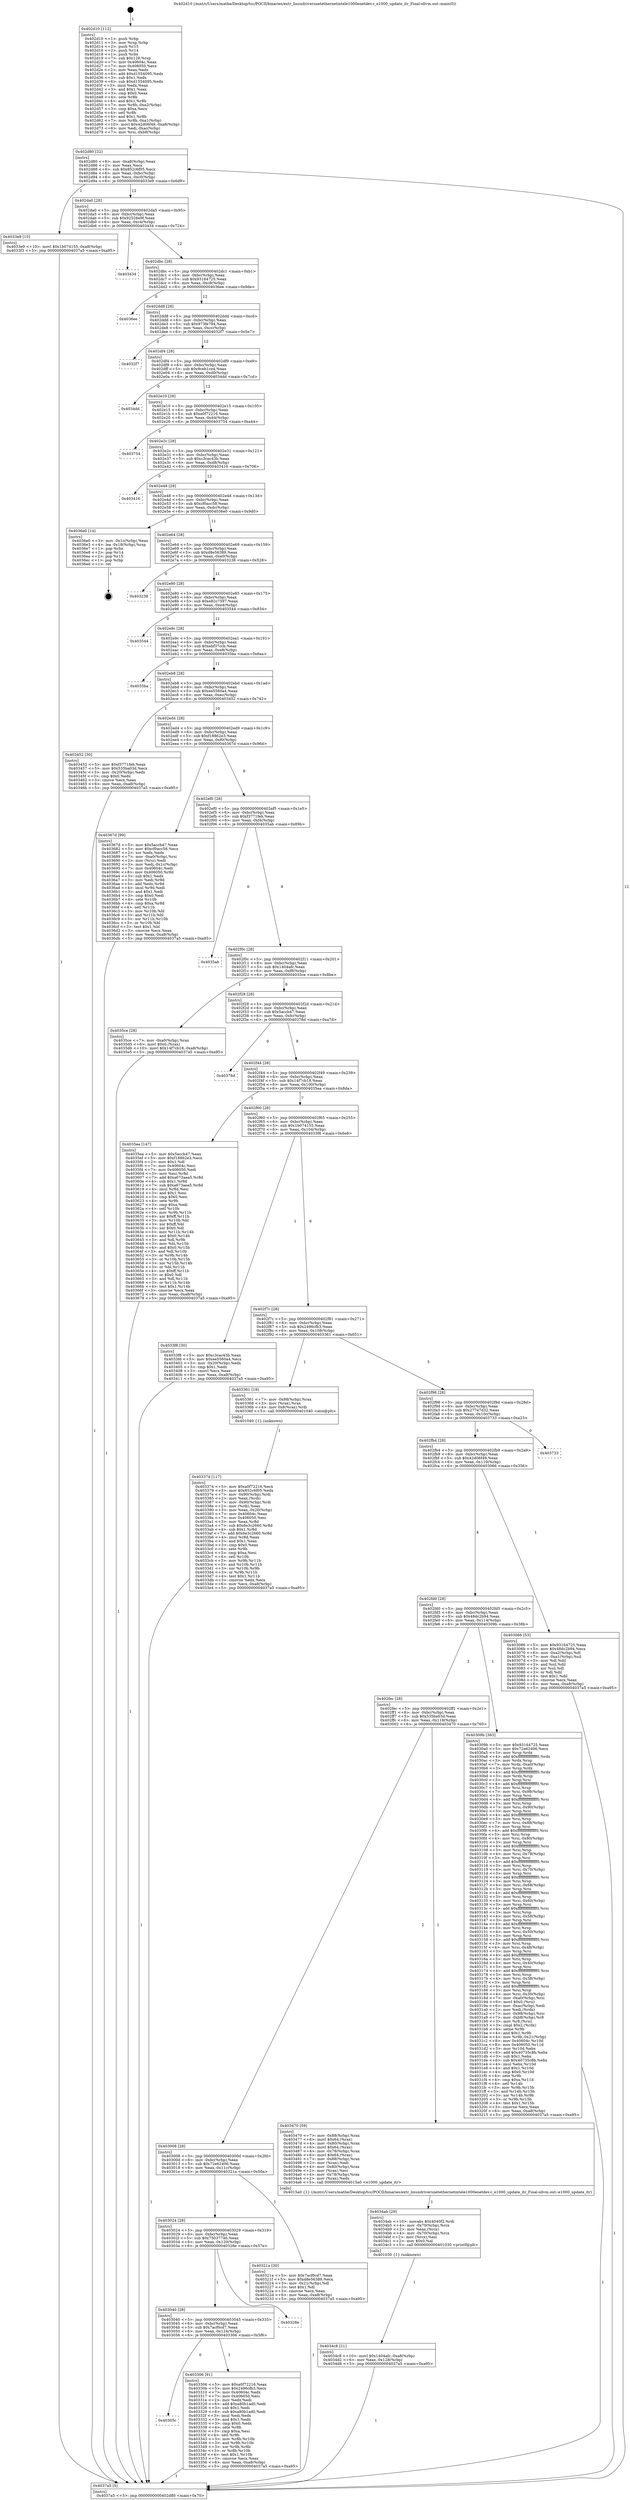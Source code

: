 digraph "0x402d10" {
  label = "0x402d10 (/mnt/c/Users/mathe/Desktop/tcc/POCII/binaries/extr_linuxdriversnetethernetintele1000enetdev.c_e1000_update_itr_Final-ollvm.out::main(0))"
  labelloc = "t"
  node[shape=record]

  Entry [label="",width=0.3,height=0.3,shape=circle,fillcolor=black,style=filled]
  "0x402d80" [label="{
     0x402d80 [32]\l
     | [instrs]\l
     &nbsp;&nbsp;0x402d80 \<+6\>: mov -0xa8(%rbp),%eax\l
     &nbsp;&nbsp;0x402d86 \<+2\>: mov %eax,%ecx\l
     &nbsp;&nbsp;0x402d88 \<+6\>: sub $0x852c6f05,%ecx\l
     &nbsp;&nbsp;0x402d8e \<+6\>: mov %eax,-0xbc(%rbp)\l
     &nbsp;&nbsp;0x402d94 \<+6\>: mov %ecx,-0xc0(%rbp)\l
     &nbsp;&nbsp;0x402d9a \<+6\>: je 00000000004033e9 \<main+0x6d9\>\l
  }"]
  "0x4033e9" [label="{
     0x4033e9 [15]\l
     | [instrs]\l
     &nbsp;&nbsp;0x4033e9 \<+10\>: movl $0x1b074155,-0xa8(%rbp)\l
     &nbsp;&nbsp;0x4033f3 \<+5\>: jmp 00000000004037a5 \<main+0xa95\>\l
  }"]
  "0x402da0" [label="{
     0x402da0 [28]\l
     | [instrs]\l
     &nbsp;&nbsp;0x402da0 \<+5\>: jmp 0000000000402da5 \<main+0x95\>\l
     &nbsp;&nbsp;0x402da5 \<+6\>: mov -0xbc(%rbp),%eax\l
     &nbsp;&nbsp;0x402dab \<+5\>: sub $0x92526e9f,%eax\l
     &nbsp;&nbsp;0x402db0 \<+6\>: mov %eax,-0xc4(%rbp)\l
     &nbsp;&nbsp;0x402db6 \<+6\>: je 0000000000403434 \<main+0x724\>\l
  }"]
  Exit [label="",width=0.3,height=0.3,shape=circle,fillcolor=black,style=filled,peripheries=2]
  "0x403434" [label="{
     0x403434\l
  }", style=dashed]
  "0x402dbc" [label="{
     0x402dbc [28]\l
     | [instrs]\l
     &nbsp;&nbsp;0x402dbc \<+5\>: jmp 0000000000402dc1 \<main+0xb1\>\l
     &nbsp;&nbsp;0x402dc1 \<+6\>: mov -0xbc(%rbp),%eax\l
     &nbsp;&nbsp;0x402dc7 \<+5\>: sub $0x93164725,%eax\l
     &nbsp;&nbsp;0x402dcc \<+6\>: mov %eax,-0xc8(%rbp)\l
     &nbsp;&nbsp;0x402dd2 \<+6\>: je 00000000004036ee \<main+0x9de\>\l
  }"]
  "0x4034c8" [label="{
     0x4034c8 [21]\l
     | [instrs]\l
     &nbsp;&nbsp;0x4034c8 \<+10\>: movl $0x1404afc,-0xa8(%rbp)\l
     &nbsp;&nbsp;0x4034d2 \<+6\>: mov %eax,-0x128(%rbp)\l
     &nbsp;&nbsp;0x4034d8 \<+5\>: jmp 00000000004037a5 \<main+0xa95\>\l
  }"]
  "0x4036ee" [label="{
     0x4036ee\l
  }", style=dashed]
  "0x402dd8" [label="{
     0x402dd8 [28]\l
     | [instrs]\l
     &nbsp;&nbsp;0x402dd8 \<+5\>: jmp 0000000000402ddd \<main+0xcd\>\l
     &nbsp;&nbsp;0x402ddd \<+6\>: mov -0xbc(%rbp),%eax\l
     &nbsp;&nbsp;0x402de3 \<+5\>: sub $0x973fe794,%eax\l
     &nbsp;&nbsp;0x402de8 \<+6\>: mov %eax,-0xcc(%rbp)\l
     &nbsp;&nbsp;0x402dee \<+6\>: je 00000000004032f7 \<main+0x5e7\>\l
  }"]
  "0x4034ab" [label="{
     0x4034ab [29]\l
     | [instrs]\l
     &nbsp;&nbsp;0x4034ab \<+10\>: movabs $0x4040f2,%rdi\l
     &nbsp;&nbsp;0x4034b5 \<+4\>: mov -0x70(%rbp),%rcx\l
     &nbsp;&nbsp;0x4034b9 \<+2\>: mov %eax,(%rcx)\l
     &nbsp;&nbsp;0x4034bb \<+4\>: mov -0x70(%rbp),%rcx\l
     &nbsp;&nbsp;0x4034bf \<+2\>: mov (%rcx),%esi\l
     &nbsp;&nbsp;0x4034c1 \<+2\>: mov $0x0,%al\l
     &nbsp;&nbsp;0x4034c3 \<+5\>: call 0000000000401030 \<printf@plt\>\l
     | [calls]\l
     &nbsp;&nbsp;0x401030 \{1\} (unknown)\l
  }"]
  "0x4032f7" [label="{
     0x4032f7\l
  }", style=dashed]
  "0x402df4" [label="{
     0x402df4 [28]\l
     | [instrs]\l
     &nbsp;&nbsp;0x402df4 \<+5\>: jmp 0000000000402df9 \<main+0xe9\>\l
     &nbsp;&nbsp;0x402df9 \<+6\>: mov -0xbc(%rbp),%eax\l
     &nbsp;&nbsp;0x402dff \<+5\>: sub $0x9ceb1ce4,%eax\l
     &nbsp;&nbsp;0x402e04 \<+6\>: mov %eax,-0xd0(%rbp)\l
     &nbsp;&nbsp;0x402e0a \<+6\>: je 00000000004034dd \<main+0x7cd\>\l
  }"]
  "0x403374" [label="{
     0x403374 [117]\l
     | [instrs]\l
     &nbsp;&nbsp;0x403374 \<+5\>: mov $0xa0f72216,%ecx\l
     &nbsp;&nbsp;0x403379 \<+5\>: mov $0x852c6f05,%edx\l
     &nbsp;&nbsp;0x40337e \<+7\>: mov -0x90(%rbp),%rdi\l
     &nbsp;&nbsp;0x403385 \<+2\>: mov %eax,(%rdi)\l
     &nbsp;&nbsp;0x403387 \<+7\>: mov -0x90(%rbp),%rdi\l
     &nbsp;&nbsp;0x40338e \<+2\>: mov (%rdi),%eax\l
     &nbsp;&nbsp;0x403390 \<+3\>: mov %eax,-0x20(%rbp)\l
     &nbsp;&nbsp;0x403393 \<+7\>: mov 0x40604c,%eax\l
     &nbsp;&nbsp;0x40339a \<+7\>: mov 0x406050,%esi\l
     &nbsp;&nbsp;0x4033a1 \<+3\>: mov %eax,%r8d\l
     &nbsp;&nbsp;0x4033a4 \<+7\>: sub $0x6e3c2660,%r8d\l
     &nbsp;&nbsp;0x4033ab \<+4\>: sub $0x1,%r8d\l
     &nbsp;&nbsp;0x4033af \<+7\>: add $0x6e3c2660,%r8d\l
     &nbsp;&nbsp;0x4033b6 \<+4\>: imul %r8d,%eax\l
     &nbsp;&nbsp;0x4033ba \<+3\>: and $0x1,%eax\l
     &nbsp;&nbsp;0x4033bd \<+3\>: cmp $0x0,%eax\l
     &nbsp;&nbsp;0x4033c0 \<+4\>: sete %r9b\l
     &nbsp;&nbsp;0x4033c4 \<+3\>: cmp $0xa,%esi\l
     &nbsp;&nbsp;0x4033c7 \<+4\>: setl %r10b\l
     &nbsp;&nbsp;0x4033cb \<+3\>: mov %r9b,%r11b\l
     &nbsp;&nbsp;0x4033ce \<+3\>: and %r10b,%r11b\l
     &nbsp;&nbsp;0x4033d1 \<+3\>: xor %r10b,%r9b\l
     &nbsp;&nbsp;0x4033d4 \<+3\>: or %r9b,%r11b\l
     &nbsp;&nbsp;0x4033d7 \<+4\>: test $0x1,%r11b\l
     &nbsp;&nbsp;0x4033db \<+3\>: cmovne %edx,%ecx\l
     &nbsp;&nbsp;0x4033de \<+6\>: mov %ecx,-0xa8(%rbp)\l
     &nbsp;&nbsp;0x4033e4 \<+5\>: jmp 00000000004037a5 \<main+0xa95\>\l
  }"]
  "0x4034dd" [label="{
     0x4034dd\l
  }", style=dashed]
  "0x402e10" [label="{
     0x402e10 [28]\l
     | [instrs]\l
     &nbsp;&nbsp;0x402e10 \<+5\>: jmp 0000000000402e15 \<main+0x105\>\l
     &nbsp;&nbsp;0x402e15 \<+6\>: mov -0xbc(%rbp),%eax\l
     &nbsp;&nbsp;0x402e1b \<+5\>: sub $0xa0f72216,%eax\l
     &nbsp;&nbsp;0x402e20 \<+6\>: mov %eax,-0xd4(%rbp)\l
     &nbsp;&nbsp;0x402e26 \<+6\>: je 0000000000403754 \<main+0xa44\>\l
  }"]
  "0x40305c" [label="{
     0x40305c\l
  }", style=dashed]
  "0x403754" [label="{
     0x403754\l
  }", style=dashed]
  "0x402e2c" [label="{
     0x402e2c [28]\l
     | [instrs]\l
     &nbsp;&nbsp;0x402e2c \<+5\>: jmp 0000000000402e31 \<main+0x121\>\l
     &nbsp;&nbsp;0x402e31 \<+6\>: mov -0xbc(%rbp),%eax\l
     &nbsp;&nbsp;0x402e37 \<+5\>: sub $0xc3cac43b,%eax\l
     &nbsp;&nbsp;0x402e3c \<+6\>: mov %eax,-0xd8(%rbp)\l
     &nbsp;&nbsp;0x402e42 \<+6\>: je 0000000000403416 \<main+0x706\>\l
  }"]
  "0x403306" [label="{
     0x403306 [91]\l
     | [instrs]\l
     &nbsp;&nbsp;0x403306 \<+5\>: mov $0xa0f72216,%eax\l
     &nbsp;&nbsp;0x40330b \<+5\>: mov $0x2496cfb3,%ecx\l
     &nbsp;&nbsp;0x403310 \<+7\>: mov 0x40604c,%edx\l
     &nbsp;&nbsp;0x403317 \<+7\>: mov 0x406050,%esi\l
     &nbsp;&nbsp;0x40331e \<+2\>: mov %edx,%edi\l
     &nbsp;&nbsp;0x403320 \<+6\>: add $0xa80b1ad0,%edi\l
     &nbsp;&nbsp;0x403326 \<+3\>: sub $0x1,%edi\l
     &nbsp;&nbsp;0x403329 \<+6\>: sub $0xa80b1ad0,%edi\l
     &nbsp;&nbsp;0x40332f \<+3\>: imul %edi,%edx\l
     &nbsp;&nbsp;0x403332 \<+3\>: and $0x1,%edx\l
     &nbsp;&nbsp;0x403335 \<+3\>: cmp $0x0,%edx\l
     &nbsp;&nbsp;0x403338 \<+4\>: sete %r8b\l
     &nbsp;&nbsp;0x40333c \<+3\>: cmp $0xa,%esi\l
     &nbsp;&nbsp;0x40333f \<+4\>: setl %r9b\l
     &nbsp;&nbsp;0x403343 \<+3\>: mov %r8b,%r10b\l
     &nbsp;&nbsp;0x403346 \<+3\>: and %r9b,%r10b\l
     &nbsp;&nbsp;0x403349 \<+3\>: xor %r9b,%r8b\l
     &nbsp;&nbsp;0x40334c \<+3\>: or %r8b,%r10b\l
     &nbsp;&nbsp;0x40334f \<+4\>: test $0x1,%r10b\l
     &nbsp;&nbsp;0x403353 \<+3\>: cmovne %ecx,%eax\l
     &nbsp;&nbsp;0x403356 \<+6\>: mov %eax,-0xa8(%rbp)\l
     &nbsp;&nbsp;0x40335c \<+5\>: jmp 00000000004037a5 \<main+0xa95\>\l
  }"]
  "0x403416" [label="{
     0x403416\l
  }", style=dashed]
  "0x402e48" [label="{
     0x402e48 [28]\l
     | [instrs]\l
     &nbsp;&nbsp;0x402e48 \<+5\>: jmp 0000000000402e4d \<main+0x13d\>\l
     &nbsp;&nbsp;0x402e4d \<+6\>: mov -0xbc(%rbp),%eax\l
     &nbsp;&nbsp;0x402e53 \<+5\>: sub $0xcf0acc58,%eax\l
     &nbsp;&nbsp;0x402e58 \<+6\>: mov %eax,-0xdc(%rbp)\l
     &nbsp;&nbsp;0x402e5e \<+6\>: je 00000000004036e0 \<main+0x9d0\>\l
  }"]
  "0x403040" [label="{
     0x403040 [28]\l
     | [instrs]\l
     &nbsp;&nbsp;0x403040 \<+5\>: jmp 0000000000403045 \<main+0x335\>\l
     &nbsp;&nbsp;0x403045 \<+6\>: mov -0xbc(%rbp),%eax\l
     &nbsp;&nbsp;0x40304b \<+5\>: sub $0x7acf0cd7,%eax\l
     &nbsp;&nbsp;0x403050 \<+6\>: mov %eax,-0x124(%rbp)\l
     &nbsp;&nbsp;0x403056 \<+6\>: je 0000000000403306 \<main+0x5f6\>\l
  }"]
  "0x4036e0" [label="{
     0x4036e0 [14]\l
     | [instrs]\l
     &nbsp;&nbsp;0x4036e0 \<+3\>: mov -0x1c(%rbp),%eax\l
     &nbsp;&nbsp;0x4036e3 \<+4\>: lea -0x18(%rbp),%rsp\l
     &nbsp;&nbsp;0x4036e7 \<+1\>: pop %rbx\l
     &nbsp;&nbsp;0x4036e8 \<+2\>: pop %r14\l
     &nbsp;&nbsp;0x4036ea \<+2\>: pop %r15\l
     &nbsp;&nbsp;0x4036ec \<+1\>: pop %rbp\l
     &nbsp;&nbsp;0x4036ed \<+1\>: ret\l
  }"]
  "0x402e64" [label="{
     0x402e64 [28]\l
     | [instrs]\l
     &nbsp;&nbsp;0x402e64 \<+5\>: jmp 0000000000402e69 \<main+0x159\>\l
     &nbsp;&nbsp;0x402e69 \<+6\>: mov -0xbc(%rbp),%eax\l
     &nbsp;&nbsp;0x402e6f \<+5\>: sub $0xd8e56389,%eax\l
     &nbsp;&nbsp;0x402e74 \<+6\>: mov %eax,-0xe0(%rbp)\l
     &nbsp;&nbsp;0x402e7a \<+6\>: je 0000000000403238 \<main+0x528\>\l
  }"]
  "0x40328e" [label="{
     0x40328e\l
  }", style=dashed]
  "0x403238" [label="{
     0x403238\l
  }", style=dashed]
  "0x402e80" [label="{
     0x402e80 [28]\l
     | [instrs]\l
     &nbsp;&nbsp;0x402e80 \<+5\>: jmp 0000000000402e85 \<main+0x175\>\l
     &nbsp;&nbsp;0x402e85 \<+6\>: mov -0xbc(%rbp),%eax\l
     &nbsp;&nbsp;0x402e8b \<+5\>: sub $0xe82c7597,%eax\l
     &nbsp;&nbsp;0x402e90 \<+6\>: mov %eax,-0xe4(%rbp)\l
     &nbsp;&nbsp;0x402e96 \<+6\>: je 0000000000403544 \<main+0x834\>\l
  }"]
  "0x403024" [label="{
     0x403024 [28]\l
     | [instrs]\l
     &nbsp;&nbsp;0x403024 \<+5\>: jmp 0000000000403029 \<main+0x319\>\l
     &nbsp;&nbsp;0x403029 \<+6\>: mov -0xbc(%rbp),%eax\l
     &nbsp;&nbsp;0x40302f \<+5\>: sub $0x75037746,%eax\l
     &nbsp;&nbsp;0x403034 \<+6\>: mov %eax,-0x120(%rbp)\l
     &nbsp;&nbsp;0x40303a \<+6\>: je 000000000040328e \<main+0x57e\>\l
  }"]
  "0x403544" [label="{
     0x403544\l
  }", style=dashed]
  "0x402e9c" [label="{
     0x402e9c [28]\l
     | [instrs]\l
     &nbsp;&nbsp;0x402e9c \<+5\>: jmp 0000000000402ea1 \<main+0x191\>\l
     &nbsp;&nbsp;0x402ea1 \<+6\>: mov -0xbc(%rbp),%eax\l
     &nbsp;&nbsp;0x402ea7 \<+5\>: sub $0xebf37ccb,%eax\l
     &nbsp;&nbsp;0x402eac \<+6\>: mov %eax,-0xe8(%rbp)\l
     &nbsp;&nbsp;0x402eb2 \<+6\>: je 00000000004035ba \<main+0x8aa\>\l
  }"]
  "0x40321a" [label="{
     0x40321a [30]\l
     | [instrs]\l
     &nbsp;&nbsp;0x40321a \<+5\>: mov $0x7acf0cd7,%eax\l
     &nbsp;&nbsp;0x40321f \<+5\>: mov $0xd8e56389,%ecx\l
     &nbsp;&nbsp;0x403224 \<+3\>: mov -0x21(%rbp),%dl\l
     &nbsp;&nbsp;0x403227 \<+3\>: test $0x1,%dl\l
     &nbsp;&nbsp;0x40322a \<+3\>: cmovne %ecx,%eax\l
     &nbsp;&nbsp;0x40322d \<+6\>: mov %eax,-0xa8(%rbp)\l
     &nbsp;&nbsp;0x403233 \<+5\>: jmp 00000000004037a5 \<main+0xa95\>\l
  }"]
  "0x4035ba" [label="{
     0x4035ba\l
  }", style=dashed]
  "0x402eb8" [label="{
     0x402eb8 [28]\l
     | [instrs]\l
     &nbsp;&nbsp;0x402eb8 \<+5\>: jmp 0000000000402ebd \<main+0x1ad\>\l
     &nbsp;&nbsp;0x402ebd \<+6\>: mov -0xbc(%rbp),%eax\l
     &nbsp;&nbsp;0x402ec3 \<+5\>: sub $0xee5560a4,%eax\l
     &nbsp;&nbsp;0x402ec8 \<+6\>: mov %eax,-0xec(%rbp)\l
     &nbsp;&nbsp;0x402ece \<+6\>: je 0000000000403452 \<main+0x742\>\l
  }"]
  "0x403008" [label="{
     0x403008 [28]\l
     | [instrs]\l
     &nbsp;&nbsp;0x403008 \<+5\>: jmp 000000000040300d \<main+0x2fd\>\l
     &nbsp;&nbsp;0x40300d \<+6\>: mov -0xbc(%rbp),%eax\l
     &nbsp;&nbsp;0x403013 \<+5\>: sub $0x72e62406,%eax\l
     &nbsp;&nbsp;0x403018 \<+6\>: mov %eax,-0x11c(%rbp)\l
     &nbsp;&nbsp;0x40301e \<+6\>: je 000000000040321a \<main+0x50a\>\l
  }"]
  "0x403452" [label="{
     0x403452 [30]\l
     | [instrs]\l
     &nbsp;&nbsp;0x403452 \<+5\>: mov $0xf3771feb,%eax\l
     &nbsp;&nbsp;0x403457 \<+5\>: mov $0x535ba03d,%ecx\l
     &nbsp;&nbsp;0x40345c \<+3\>: mov -0x20(%rbp),%edx\l
     &nbsp;&nbsp;0x40345f \<+3\>: cmp $0x0,%edx\l
     &nbsp;&nbsp;0x403462 \<+3\>: cmove %ecx,%eax\l
     &nbsp;&nbsp;0x403465 \<+6\>: mov %eax,-0xa8(%rbp)\l
     &nbsp;&nbsp;0x40346b \<+5\>: jmp 00000000004037a5 \<main+0xa95\>\l
  }"]
  "0x402ed4" [label="{
     0x402ed4 [28]\l
     | [instrs]\l
     &nbsp;&nbsp;0x402ed4 \<+5\>: jmp 0000000000402ed9 \<main+0x1c9\>\l
     &nbsp;&nbsp;0x402ed9 \<+6\>: mov -0xbc(%rbp),%eax\l
     &nbsp;&nbsp;0x402edf \<+5\>: sub $0xf18862e3,%eax\l
     &nbsp;&nbsp;0x402ee4 \<+6\>: mov %eax,-0xf0(%rbp)\l
     &nbsp;&nbsp;0x402eea \<+6\>: je 000000000040367d \<main+0x96d\>\l
  }"]
  "0x403470" [label="{
     0x403470 [59]\l
     | [instrs]\l
     &nbsp;&nbsp;0x403470 \<+7\>: mov -0x88(%rbp),%rax\l
     &nbsp;&nbsp;0x403477 \<+6\>: movl $0x64,(%rax)\l
     &nbsp;&nbsp;0x40347d \<+4\>: mov -0x80(%rbp),%rax\l
     &nbsp;&nbsp;0x403481 \<+6\>: movl $0x64,(%rax)\l
     &nbsp;&nbsp;0x403487 \<+4\>: mov -0x78(%rbp),%rax\l
     &nbsp;&nbsp;0x40348b \<+6\>: movl $0x64,(%rax)\l
     &nbsp;&nbsp;0x403491 \<+7\>: mov -0x88(%rbp),%rax\l
     &nbsp;&nbsp;0x403498 \<+2\>: mov (%rax),%edi\l
     &nbsp;&nbsp;0x40349a \<+4\>: mov -0x80(%rbp),%rax\l
     &nbsp;&nbsp;0x40349e \<+2\>: mov (%rax),%esi\l
     &nbsp;&nbsp;0x4034a0 \<+4\>: mov -0x78(%rbp),%rax\l
     &nbsp;&nbsp;0x4034a4 \<+2\>: mov (%rax),%edx\l
     &nbsp;&nbsp;0x4034a6 \<+5\>: call 00000000004015a0 \<e1000_update_itr\>\l
     | [calls]\l
     &nbsp;&nbsp;0x4015a0 \{1\} (/mnt/c/Users/mathe/Desktop/tcc/POCII/binaries/extr_linuxdriversnetethernetintele1000enetdev.c_e1000_update_itr_Final-ollvm.out::e1000_update_itr)\l
  }"]
  "0x40367d" [label="{
     0x40367d [99]\l
     | [instrs]\l
     &nbsp;&nbsp;0x40367d \<+5\>: mov $0x5accb47,%eax\l
     &nbsp;&nbsp;0x403682 \<+5\>: mov $0xcf0acc58,%ecx\l
     &nbsp;&nbsp;0x403687 \<+2\>: xor %edx,%edx\l
     &nbsp;&nbsp;0x403689 \<+7\>: mov -0xa0(%rbp),%rsi\l
     &nbsp;&nbsp;0x403690 \<+2\>: mov (%rsi),%edi\l
     &nbsp;&nbsp;0x403692 \<+3\>: mov %edi,-0x1c(%rbp)\l
     &nbsp;&nbsp;0x403695 \<+7\>: mov 0x40604c,%edi\l
     &nbsp;&nbsp;0x40369c \<+8\>: mov 0x406050,%r8d\l
     &nbsp;&nbsp;0x4036a4 \<+3\>: sub $0x1,%edx\l
     &nbsp;&nbsp;0x4036a7 \<+3\>: mov %edi,%r9d\l
     &nbsp;&nbsp;0x4036aa \<+3\>: add %edx,%r9d\l
     &nbsp;&nbsp;0x4036ad \<+4\>: imul %r9d,%edi\l
     &nbsp;&nbsp;0x4036b1 \<+3\>: and $0x1,%edi\l
     &nbsp;&nbsp;0x4036b4 \<+3\>: cmp $0x0,%edi\l
     &nbsp;&nbsp;0x4036b7 \<+4\>: sete %r10b\l
     &nbsp;&nbsp;0x4036bb \<+4\>: cmp $0xa,%r8d\l
     &nbsp;&nbsp;0x4036bf \<+4\>: setl %r11b\l
     &nbsp;&nbsp;0x4036c3 \<+3\>: mov %r10b,%bl\l
     &nbsp;&nbsp;0x4036c6 \<+3\>: and %r11b,%bl\l
     &nbsp;&nbsp;0x4036c9 \<+3\>: xor %r11b,%r10b\l
     &nbsp;&nbsp;0x4036cc \<+3\>: or %r10b,%bl\l
     &nbsp;&nbsp;0x4036cf \<+3\>: test $0x1,%bl\l
     &nbsp;&nbsp;0x4036d2 \<+3\>: cmovne %ecx,%eax\l
     &nbsp;&nbsp;0x4036d5 \<+6\>: mov %eax,-0xa8(%rbp)\l
     &nbsp;&nbsp;0x4036db \<+5\>: jmp 00000000004037a5 \<main+0xa95\>\l
  }"]
  "0x402ef0" [label="{
     0x402ef0 [28]\l
     | [instrs]\l
     &nbsp;&nbsp;0x402ef0 \<+5\>: jmp 0000000000402ef5 \<main+0x1e5\>\l
     &nbsp;&nbsp;0x402ef5 \<+6\>: mov -0xbc(%rbp),%eax\l
     &nbsp;&nbsp;0x402efb \<+5\>: sub $0xf3771feb,%eax\l
     &nbsp;&nbsp;0x402f00 \<+6\>: mov %eax,-0xf4(%rbp)\l
     &nbsp;&nbsp;0x402f06 \<+6\>: je 00000000004035ab \<main+0x89b\>\l
  }"]
  "0x402fec" [label="{
     0x402fec [28]\l
     | [instrs]\l
     &nbsp;&nbsp;0x402fec \<+5\>: jmp 0000000000402ff1 \<main+0x2e1\>\l
     &nbsp;&nbsp;0x402ff1 \<+6\>: mov -0xbc(%rbp),%eax\l
     &nbsp;&nbsp;0x402ff7 \<+5\>: sub $0x535ba03d,%eax\l
     &nbsp;&nbsp;0x402ffc \<+6\>: mov %eax,-0x118(%rbp)\l
     &nbsp;&nbsp;0x403002 \<+6\>: je 0000000000403470 \<main+0x760\>\l
  }"]
  "0x4035ab" [label="{
     0x4035ab\l
  }", style=dashed]
  "0x402f0c" [label="{
     0x402f0c [28]\l
     | [instrs]\l
     &nbsp;&nbsp;0x402f0c \<+5\>: jmp 0000000000402f11 \<main+0x201\>\l
     &nbsp;&nbsp;0x402f11 \<+6\>: mov -0xbc(%rbp),%eax\l
     &nbsp;&nbsp;0x402f17 \<+5\>: sub $0x1404afc,%eax\l
     &nbsp;&nbsp;0x402f1c \<+6\>: mov %eax,-0xf8(%rbp)\l
     &nbsp;&nbsp;0x402f22 \<+6\>: je 00000000004035ce \<main+0x8be\>\l
  }"]
  "0x40309b" [label="{
     0x40309b [383]\l
     | [instrs]\l
     &nbsp;&nbsp;0x40309b \<+5\>: mov $0x93164725,%eax\l
     &nbsp;&nbsp;0x4030a0 \<+5\>: mov $0x72e62406,%ecx\l
     &nbsp;&nbsp;0x4030a5 \<+3\>: mov %rsp,%rdx\l
     &nbsp;&nbsp;0x4030a8 \<+4\>: add $0xfffffffffffffff0,%rdx\l
     &nbsp;&nbsp;0x4030ac \<+3\>: mov %rdx,%rsp\l
     &nbsp;&nbsp;0x4030af \<+7\>: mov %rdx,-0xa0(%rbp)\l
     &nbsp;&nbsp;0x4030b6 \<+3\>: mov %rsp,%rdx\l
     &nbsp;&nbsp;0x4030b9 \<+4\>: add $0xfffffffffffffff0,%rdx\l
     &nbsp;&nbsp;0x4030bd \<+3\>: mov %rdx,%rsp\l
     &nbsp;&nbsp;0x4030c0 \<+3\>: mov %rsp,%rsi\l
     &nbsp;&nbsp;0x4030c3 \<+4\>: add $0xfffffffffffffff0,%rsi\l
     &nbsp;&nbsp;0x4030c7 \<+3\>: mov %rsi,%rsp\l
     &nbsp;&nbsp;0x4030ca \<+7\>: mov %rsi,-0x98(%rbp)\l
     &nbsp;&nbsp;0x4030d1 \<+3\>: mov %rsp,%rsi\l
     &nbsp;&nbsp;0x4030d4 \<+4\>: add $0xfffffffffffffff0,%rsi\l
     &nbsp;&nbsp;0x4030d8 \<+3\>: mov %rsi,%rsp\l
     &nbsp;&nbsp;0x4030db \<+7\>: mov %rsi,-0x90(%rbp)\l
     &nbsp;&nbsp;0x4030e2 \<+3\>: mov %rsp,%rsi\l
     &nbsp;&nbsp;0x4030e5 \<+4\>: add $0xfffffffffffffff0,%rsi\l
     &nbsp;&nbsp;0x4030e9 \<+3\>: mov %rsi,%rsp\l
     &nbsp;&nbsp;0x4030ec \<+7\>: mov %rsi,-0x88(%rbp)\l
     &nbsp;&nbsp;0x4030f3 \<+3\>: mov %rsp,%rsi\l
     &nbsp;&nbsp;0x4030f6 \<+4\>: add $0xfffffffffffffff0,%rsi\l
     &nbsp;&nbsp;0x4030fa \<+3\>: mov %rsi,%rsp\l
     &nbsp;&nbsp;0x4030fd \<+4\>: mov %rsi,-0x80(%rbp)\l
     &nbsp;&nbsp;0x403101 \<+3\>: mov %rsp,%rsi\l
     &nbsp;&nbsp;0x403104 \<+4\>: add $0xfffffffffffffff0,%rsi\l
     &nbsp;&nbsp;0x403108 \<+3\>: mov %rsi,%rsp\l
     &nbsp;&nbsp;0x40310b \<+4\>: mov %rsi,-0x78(%rbp)\l
     &nbsp;&nbsp;0x40310f \<+3\>: mov %rsp,%rsi\l
     &nbsp;&nbsp;0x403112 \<+4\>: add $0xfffffffffffffff0,%rsi\l
     &nbsp;&nbsp;0x403116 \<+3\>: mov %rsi,%rsp\l
     &nbsp;&nbsp;0x403119 \<+4\>: mov %rsi,-0x70(%rbp)\l
     &nbsp;&nbsp;0x40311d \<+3\>: mov %rsp,%rsi\l
     &nbsp;&nbsp;0x403120 \<+4\>: add $0xfffffffffffffff0,%rsi\l
     &nbsp;&nbsp;0x403124 \<+3\>: mov %rsi,%rsp\l
     &nbsp;&nbsp;0x403127 \<+4\>: mov %rsi,-0x68(%rbp)\l
     &nbsp;&nbsp;0x40312b \<+3\>: mov %rsp,%rsi\l
     &nbsp;&nbsp;0x40312e \<+4\>: add $0xfffffffffffffff0,%rsi\l
     &nbsp;&nbsp;0x403132 \<+3\>: mov %rsi,%rsp\l
     &nbsp;&nbsp;0x403135 \<+4\>: mov %rsi,-0x60(%rbp)\l
     &nbsp;&nbsp;0x403139 \<+3\>: mov %rsp,%rsi\l
     &nbsp;&nbsp;0x40313c \<+4\>: add $0xfffffffffffffff0,%rsi\l
     &nbsp;&nbsp;0x403140 \<+3\>: mov %rsi,%rsp\l
     &nbsp;&nbsp;0x403143 \<+4\>: mov %rsi,-0x58(%rbp)\l
     &nbsp;&nbsp;0x403147 \<+3\>: mov %rsp,%rsi\l
     &nbsp;&nbsp;0x40314a \<+4\>: add $0xfffffffffffffff0,%rsi\l
     &nbsp;&nbsp;0x40314e \<+3\>: mov %rsi,%rsp\l
     &nbsp;&nbsp;0x403151 \<+4\>: mov %rsi,-0x50(%rbp)\l
     &nbsp;&nbsp;0x403155 \<+3\>: mov %rsp,%rsi\l
     &nbsp;&nbsp;0x403158 \<+4\>: add $0xfffffffffffffff0,%rsi\l
     &nbsp;&nbsp;0x40315c \<+3\>: mov %rsi,%rsp\l
     &nbsp;&nbsp;0x40315f \<+4\>: mov %rsi,-0x48(%rbp)\l
     &nbsp;&nbsp;0x403163 \<+3\>: mov %rsp,%rsi\l
     &nbsp;&nbsp;0x403166 \<+4\>: add $0xfffffffffffffff0,%rsi\l
     &nbsp;&nbsp;0x40316a \<+3\>: mov %rsi,%rsp\l
     &nbsp;&nbsp;0x40316d \<+4\>: mov %rsi,-0x40(%rbp)\l
     &nbsp;&nbsp;0x403171 \<+3\>: mov %rsp,%rsi\l
     &nbsp;&nbsp;0x403174 \<+4\>: add $0xfffffffffffffff0,%rsi\l
     &nbsp;&nbsp;0x403178 \<+3\>: mov %rsi,%rsp\l
     &nbsp;&nbsp;0x40317b \<+4\>: mov %rsi,-0x38(%rbp)\l
     &nbsp;&nbsp;0x40317f \<+3\>: mov %rsp,%rsi\l
     &nbsp;&nbsp;0x403182 \<+4\>: add $0xfffffffffffffff0,%rsi\l
     &nbsp;&nbsp;0x403186 \<+3\>: mov %rsi,%rsp\l
     &nbsp;&nbsp;0x403189 \<+4\>: mov %rsi,-0x30(%rbp)\l
     &nbsp;&nbsp;0x40318d \<+7\>: mov -0xa0(%rbp),%rsi\l
     &nbsp;&nbsp;0x403194 \<+6\>: movl $0x0,(%rsi)\l
     &nbsp;&nbsp;0x40319a \<+6\>: mov -0xac(%rbp),%edi\l
     &nbsp;&nbsp;0x4031a0 \<+2\>: mov %edi,(%rdx)\l
     &nbsp;&nbsp;0x4031a2 \<+7\>: mov -0x98(%rbp),%rsi\l
     &nbsp;&nbsp;0x4031a9 \<+7\>: mov -0xb8(%rbp),%r8\l
     &nbsp;&nbsp;0x4031b0 \<+3\>: mov %r8,(%rsi)\l
     &nbsp;&nbsp;0x4031b3 \<+3\>: cmpl $0x2,(%rdx)\l
     &nbsp;&nbsp;0x4031b6 \<+4\>: setne %r9b\l
     &nbsp;&nbsp;0x4031ba \<+4\>: and $0x1,%r9b\l
     &nbsp;&nbsp;0x4031be \<+4\>: mov %r9b,-0x21(%rbp)\l
     &nbsp;&nbsp;0x4031c2 \<+8\>: mov 0x40604c,%r10d\l
     &nbsp;&nbsp;0x4031ca \<+8\>: mov 0x406050,%r11d\l
     &nbsp;&nbsp;0x4031d2 \<+3\>: mov %r10d,%ebx\l
     &nbsp;&nbsp;0x4031d5 \<+6\>: add $0x40735c8b,%ebx\l
     &nbsp;&nbsp;0x4031db \<+3\>: sub $0x1,%ebx\l
     &nbsp;&nbsp;0x4031de \<+6\>: sub $0x40735c8b,%ebx\l
     &nbsp;&nbsp;0x4031e4 \<+4\>: imul %ebx,%r10d\l
     &nbsp;&nbsp;0x4031e8 \<+4\>: and $0x1,%r10d\l
     &nbsp;&nbsp;0x4031ec \<+4\>: cmp $0x0,%r10d\l
     &nbsp;&nbsp;0x4031f0 \<+4\>: sete %r9b\l
     &nbsp;&nbsp;0x4031f4 \<+4\>: cmp $0xa,%r11d\l
     &nbsp;&nbsp;0x4031f8 \<+4\>: setl %r14b\l
     &nbsp;&nbsp;0x4031fc \<+3\>: mov %r9b,%r15b\l
     &nbsp;&nbsp;0x4031ff \<+3\>: and %r14b,%r15b\l
     &nbsp;&nbsp;0x403202 \<+3\>: xor %r14b,%r9b\l
     &nbsp;&nbsp;0x403205 \<+3\>: or %r9b,%r15b\l
     &nbsp;&nbsp;0x403208 \<+4\>: test $0x1,%r15b\l
     &nbsp;&nbsp;0x40320c \<+3\>: cmovne %ecx,%eax\l
     &nbsp;&nbsp;0x40320f \<+6\>: mov %eax,-0xa8(%rbp)\l
     &nbsp;&nbsp;0x403215 \<+5\>: jmp 00000000004037a5 \<main+0xa95\>\l
  }"]
  "0x4035ce" [label="{
     0x4035ce [28]\l
     | [instrs]\l
     &nbsp;&nbsp;0x4035ce \<+7\>: mov -0xa0(%rbp),%rax\l
     &nbsp;&nbsp;0x4035d5 \<+6\>: movl $0x0,(%rax)\l
     &nbsp;&nbsp;0x4035db \<+10\>: movl $0x14f7cb18,-0xa8(%rbp)\l
     &nbsp;&nbsp;0x4035e5 \<+5\>: jmp 00000000004037a5 \<main+0xa95\>\l
  }"]
  "0x402f28" [label="{
     0x402f28 [28]\l
     | [instrs]\l
     &nbsp;&nbsp;0x402f28 \<+5\>: jmp 0000000000402f2d \<main+0x21d\>\l
     &nbsp;&nbsp;0x402f2d \<+6\>: mov -0xbc(%rbp),%eax\l
     &nbsp;&nbsp;0x402f33 \<+5\>: sub $0x5accb47,%eax\l
     &nbsp;&nbsp;0x402f38 \<+6\>: mov %eax,-0xfc(%rbp)\l
     &nbsp;&nbsp;0x402f3e \<+6\>: je 000000000040378d \<main+0xa7d\>\l
  }"]
  "0x402d10" [label="{
     0x402d10 [112]\l
     | [instrs]\l
     &nbsp;&nbsp;0x402d10 \<+1\>: push %rbp\l
     &nbsp;&nbsp;0x402d11 \<+3\>: mov %rsp,%rbp\l
     &nbsp;&nbsp;0x402d14 \<+2\>: push %r15\l
     &nbsp;&nbsp;0x402d16 \<+2\>: push %r14\l
     &nbsp;&nbsp;0x402d18 \<+1\>: push %rbx\l
     &nbsp;&nbsp;0x402d19 \<+7\>: sub $0x128,%rsp\l
     &nbsp;&nbsp;0x402d20 \<+7\>: mov 0x40604c,%eax\l
     &nbsp;&nbsp;0x402d27 \<+7\>: mov 0x406050,%ecx\l
     &nbsp;&nbsp;0x402d2e \<+2\>: mov %eax,%edx\l
     &nbsp;&nbsp;0x402d30 \<+6\>: add $0xd1554095,%edx\l
     &nbsp;&nbsp;0x402d36 \<+3\>: sub $0x1,%edx\l
     &nbsp;&nbsp;0x402d39 \<+6\>: sub $0xd1554095,%edx\l
     &nbsp;&nbsp;0x402d3f \<+3\>: imul %edx,%eax\l
     &nbsp;&nbsp;0x402d42 \<+3\>: and $0x1,%eax\l
     &nbsp;&nbsp;0x402d45 \<+3\>: cmp $0x0,%eax\l
     &nbsp;&nbsp;0x402d48 \<+4\>: sete %r8b\l
     &nbsp;&nbsp;0x402d4c \<+4\>: and $0x1,%r8b\l
     &nbsp;&nbsp;0x402d50 \<+7\>: mov %r8b,-0xa2(%rbp)\l
     &nbsp;&nbsp;0x402d57 \<+3\>: cmp $0xa,%ecx\l
     &nbsp;&nbsp;0x402d5a \<+4\>: setl %r8b\l
     &nbsp;&nbsp;0x402d5e \<+4\>: and $0x1,%r8b\l
     &nbsp;&nbsp;0x402d62 \<+7\>: mov %r8b,-0xa1(%rbp)\l
     &nbsp;&nbsp;0x402d69 \<+10\>: movl $0x42d06f49,-0xa8(%rbp)\l
     &nbsp;&nbsp;0x402d73 \<+6\>: mov %edi,-0xac(%rbp)\l
     &nbsp;&nbsp;0x402d79 \<+7\>: mov %rsi,-0xb8(%rbp)\l
  }"]
  "0x40378d" [label="{
     0x40378d\l
  }", style=dashed]
  "0x402f44" [label="{
     0x402f44 [28]\l
     | [instrs]\l
     &nbsp;&nbsp;0x402f44 \<+5\>: jmp 0000000000402f49 \<main+0x239\>\l
     &nbsp;&nbsp;0x402f49 \<+6\>: mov -0xbc(%rbp),%eax\l
     &nbsp;&nbsp;0x402f4f \<+5\>: sub $0x14f7cb18,%eax\l
     &nbsp;&nbsp;0x402f54 \<+6\>: mov %eax,-0x100(%rbp)\l
     &nbsp;&nbsp;0x402f5a \<+6\>: je 00000000004035ea \<main+0x8da\>\l
  }"]
  "0x4037a5" [label="{
     0x4037a5 [5]\l
     | [instrs]\l
     &nbsp;&nbsp;0x4037a5 \<+5\>: jmp 0000000000402d80 \<main+0x70\>\l
  }"]
  "0x4035ea" [label="{
     0x4035ea [147]\l
     | [instrs]\l
     &nbsp;&nbsp;0x4035ea \<+5\>: mov $0x5accb47,%eax\l
     &nbsp;&nbsp;0x4035ef \<+5\>: mov $0xf18862e3,%ecx\l
     &nbsp;&nbsp;0x4035f4 \<+2\>: mov $0x1,%dl\l
     &nbsp;&nbsp;0x4035f6 \<+7\>: mov 0x40604c,%esi\l
     &nbsp;&nbsp;0x4035fd \<+7\>: mov 0x406050,%edi\l
     &nbsp;&nbsp;0x403604 \<+3\>: mov %esi,%r8d\l
     &nbsp;&nbsp;0x403607 \<+7\>: add $0xa673aea5,%r8d\l
     &nbsp;&nbsp;0x40360e \<+4\>: sub $0x1,%r8d\l
     &nbsp;&nbsp;0x403612 \<+7\>: sub $0xa673aea5,%r8d\l
     &nbsp;&nbsp;0x403619 \<+4\>: imul %r8d,%esi\l
     &nbsp;&nbsp;0x40361d \<+3\>: and $0x1,%esi\l
     &nbsp;&nbsp;0x403620 \<+3\>: cmp $0x0,%esi\l
     &nbsp;&nbsp;0x403623 \<+4\>: sete %r9b\l
     &nbsp;&nbsp;0x403627 \<+3\>: cmp $0xa,%edi\l
     &nbsp;&nbsp;0x40362a \<+4\>: setl %r10b\l
     &nbsp;&nbsp;0x40362e \<+3\>: mov %r9b,%r11b\l
     &nbsp;&nbsp;0x403631 \<+4\>: xor $0xff,%r11b\l
     &nbsp;&nbsp;0x403635 \<+3\>: mov %r10b,%bl\l
     &nbsp;&nbsp;0x403638 \<+3\>: xor $0xff,%bl\l
     &nbsp;&nbsp;0x40363b \<+3\>: xor $0x0,%dl\l
     &nbsp;&nbsp;0x40363e \<+3\>: mov %r11b,%r14b\l
     &nbsp;&nbsp;0x403641 \<+4\>: and $0x0,%r14b\l
     &nbsp;&nbsp;0x403645 \<+3\>: and %dl,%r9b\l
     &nbsp;&nbsp;0x403648 \<+3\>: mov %bl,%r15b\l
     &nbsp;&nbsp;0x40364b \<+4\>: and $0x0,%r15b\l
     &nbsp;&nbsp;0x40364f \<+3\>: and %dl,%r10b\l
     &nbsp;&nbsp;0x403652 \<+3\>: or %r9b,%r14b\l
     &nbsp;&nbsp;0x403655 \<+3\>: or %r10b,%r15b\l
     &nbsp;&nbsp;0x403658 \<+3\>: xor %r15b,%r14b\l
     &nbsp;&nbsp;0x40365b \<+3\>: or %bl,%r11b\l
     &nbsp;&nbsp;0x40365e \<+4\>: xor $0xff,%r11b\l
     &nbsp;&nbsp;0x403662 \<+3\>: or $0x0,%dl\l
     &nbsp;&nbsp;0x403665 \<+3\>: and %dl,%r11b\l
     &nbsp;&nbsp;0x403668 \<+3\>: or %r11b,%r14b\l
     &nbsp;&nbsp;0x40366b \<+4\>: test $0x1,%r14b\l
     &nbsp;&nbsp;0x40366f \<+3\>: cmovne %ecx,%eax\l
     &nbsp;&nbsp;0x403672 \<+6\>: mov %eax,-0xa8(%rbp)\l
     &nbsp;&nbsp;0x403678 \<+5\>: jmp 00000000004037a5 \<main+0xa95\>\l
  }"]
  "0x402f60" [label="{
     0x402f60 [28]\l
     | [instrs]\l
     &nbsp;&nbsp;0x402f60 \<+5\>: jmp 0000000000402f65 \<main+0x255\>\l
     &nbsp;&nbsp;0x402f65 \<+6\>: mov -0xbc(%rbp),%eax\l
     &nbsp;&nbsp;0x402f6b \<+5\>: sub $0x1b074155,%eax\l
     &nbsp;&nbsp;0x402f70 \<+6\>: mov %eax,-0x104(%rbp)\l
     &nbsp;&nbsp;0x402f76 \<+6\>: je 00000000004033f8 \<main+0x6e8\>\l
  }"]
  "0x402fd0" [label="{
     0x402fd0 [28]\l
     | [instrs]\l
     &nbsp;&nbsp;0x402fd0 \<+5\>: jmp 0000000000402fd5 \<main+0x2c5\>\l
     &nbsp;&nbsp;0x402fd5 \<+6\>: mov -0xbc(%rbp),%eax\l
     &nbsp;&nbsp;0x402fdb \<+5\>: sub $0x48dc2b94,%eax\l
     &nbsp;&nbsp;0x402fe0 \<+6\>: mov %eax,-0x114(%rbp)\l
     &nbsp;&nbsp;0x402fe6 \<+6\>: je 000000000040309b \<main+0x38b\>\l
  }"]
  "0x4033f8" [label="{
     0x4033f8 [30]\l
     | [instrs]\l
     &nbsp;&nbsp;0x4033f8 \<+5\>: mov $0xc3cac43b,%eax\l
     &nbsp;&nbsp;0x4033fd \<+5\>: mov $0xee5560a4,%ecx\l
     &nbsp;&nbsp;0x403402 \<+3\>: mov -0x20(%rbp),%edx\l
     &nbsp;&nbsp;0x403405 \<+3\>: cmp $0x1,%edx\l
     &nbsp;&nbsp;0x403408 \<+3\>: cmovl %ecx,%eax\l
     &nbsp;&nbsp;0x40340b \<+6\>: mov %eax,-0xa8(%rbp)\l
     &nbsp;&nbsp;0x403411 \<+5\>: jmp 00000000004037a5 \<main+0xa95\>\l
  }"]
  "0x402f7c" [label="{
     0x402f7c [28]\l
     | [instrs]\l
     &nbsp;&nbsp;0x402f7c \<+5\>: jmp 0000000000402f81 \<main+0x271\>\l
     &nbsp;&nbsp;0x402f81 \<+6\>: mov -0xbc(%rbp),%eax\l
     &nbsp;&nbsp;0x402f87 \<+5\>: sub $0x2496cfb3,%eax\l
     &nbsp;&nbsp;0x402f8c \<+6\>: mov %eax,-0x108(%rbp)\l
     &nbsp;&nbsp;0x402f92 \<+6\>: je 0000000000403361 \<main+0x651\>\l
  }"]
  "0x403066" [label="{
     0x403066 [53]\l
     | [instrs]\l
     &nbsp;&nbsp;0x403066 \<+5\>: mov $0x93164725,%eax\l
     &nbsp;&nbsp;0x40306b \<+5\>: mov $0x48dc2b94,%ecx\l
     &nbsp;&nbsp;0x403070 \<+6\>: mov -0xa2(%rbp),%dl\l
     &nbsp;&nbsp;0x403076 \<+7\>: mov -0xa1(%rbp),%sil\l
     &nbsp;&nbsp;0x40307d \<+3\>: mov %dl,%dil\l
     &nbsp;&nbsp;0x403080 \<+3\>: and %sil,%dil\l
     &nbsp;&nbsp;0x403083 \<+3\>: xor %sil,%dl\l
     &nbsp;&nbsp;0x403086 \<+3\>: or %dl,%dil\l
     &nbsp;&nbsp;0x403089 \<+4\>: test $0x1,%dil\l
     &nbsp;&nbsp;0x40308d \<+3\>: cmovne %ecx,%eax\l
     &nbsp;&nbsp;0x403090 \<+6\>: mov %eax,-0xa8(%rbp)\l
     &nbsp;&nbsp;0x403096 \<+5\>: jmp 00000000004037a5 \<main+0xa95\>\l
  }"]
  "0x403361" [label="{
     0x403361 [19]\l
     | [instrs]\l
     &nbsp;&nbsp;0x403361 \<+7\>: mov -0x98(%rbp),%rax\l
     &nbsp;&nbsp;0x403368 \<+3\>: mov (%rax),%rax\l
     &nbsp;&nbsp;0x40336b \<+4\>: mov 0x8(%rax),%rdi\l
     &nbsp;&nbsp;0x40336f \<+5\>: call 0000000000401040 \<atoi@plt\>\l
     | [calls]\l
     &nbsp;&nbsp;0x401040 \{1\} (unknown)\l
  }"]
  "0x402f98" [label="{
     0x402f98 [28]\l
     | [instrs]\l
     &nbsp;&nbsp;0x402f98 \<+5\>: jmp 0000000000402f9d \<main+0x28d\>\l
     &nbsp;&nbsp;0x402f9d \<+6\>: mov -0xbc(%rbp),%eax\l
     &nbsp;&nbsp;0x402fa3 \<+5\>: sub $0x277e7d32,%eax\l
     &nbsp;&nbsp;0x402fa8 \<+6\>: mov %eax,-0x10c(%rbp)\l
     &nbsp;&nbsp;0x402fae \<+6\>: je 0000000000403733 \<main+0xa23\>\l
  }"]
  "0x402fb4" [label="{
     0x402fb4 [28]\l
     | [instrs]\l
     &nbsp;&nbsp;0x402fb4 \<+5\>: jmp 0000000000402fb9 \<main+0x2a9\>\l
     &nbsp;&nbsp;0x402fb9 \<+6\>: mov -0xbc(%rbp),%eax\l
     &nbsp;&nbsp;0x402fbf \<+5\>: sub $0x42d06f49,%eax\l
     &nbsp;&nbsp;0x402fc4 \<+6\>: mov %eax,-0x110(%rbp)\l
     &nbsp;&nbsp;0x402fca \<+6\>: je 0000000000403066 \<main+0x356\>\l
  }"]
  "0x403733" [label="{
     0x403733\l
  }", style=dashed]
  Entry -> "0x402d10" [label=" 1"]
  "0x402d80" -> "0x4033e9" [label=" 1"]
  "0x402d80" -> "0x402da0" [label=" 12"]
  "0x4036e0" -> Exit [label=" 1"]
  "0x402da0" -> "0x403434" [label=" 0"]
  "0x402da0" -> "0x402dbc" [label=" 12"]
  "0x40367d" -> "0x4037a5" [label=" 1"]
  "0x402dbc" -> "0x4036ee" [label=" 0"]
  "0x402dbc" -> "0x402dd8" [label=" 12"]
  "0x4035ea" -> "0x4037a5" [label=" 1"]
  "0x402dd8" -> "0x4032f7" [label=" 0"]
  "0x402dd8" -> "0x402df4" [label=" 12"]
  "0x4035ce" -> "0x4037a5" [label=" 1"]
  "0x402df4" -> "0x4034dd" [label=" 0"]
  "0x402df4" -> "0x402e10" [label=" 12"]
  "0x4034c8" -> "0x4037a5" [label=" 1"]
  "0x402e10" -> "0x403754" [label=" 0"]
  "0x402e10" -> "0x402e2c" [label=" 12"]
  "0x4034ab" -> "0x4034c8" [label=" 1"]
  "0x402e2c" -> "0x403416" [label=" 0"]
  "0x402e2c" -> "0x402e48" [label=" 12"]
  "0x403470" -> "0x4034ab" [label=" 1"]
  "0x402e48" -> "0x4036e0" [label=" 1"]
  "0x402e48" -> "0x402e64" [label=" 11"]
  "0x4033f8" -> "0x4037a5" [label=" 1"]
  "0x402e64" -> "0x403238" [label=" 0"]
  "0x402e64" -> "0x402e80" [label=" 11"]
  "0x4033e9" -> "0x4037a5" [label=" 1"]
  "0x402e80" -> "0x403544" [label=" 0"]
  "0x402e80" -> "0x402e9c" [label=" 11"]
  "0x403361" -> "0x403374" [label=" 1"]
  "0x402e9c" -> "0x4035ba" [label=" 0"]
  "0x402e9c" -> "0x402eb8" [label=" 11"]
  "0x403306" -> "0x4037a5" [label=" 1"]
  "0x402eb8" -> "0x403452" [label=" 1"]
  "0x402eb8" -> "0x402ed4" [label=" 10"]
  "0x403040" -> "0x403306" [label=" 1"]
  "0x402ed4" -> "0x40367d" [label=" 1"]
  "0x402ed4" -> "0x402ef0" [label=" 9"]
  "0x403452" -> "0x4037a5" [label=" 1"]
  "0x402ef0" -> "0x4035ab" [label=" 0"]
  "0x402ef0" -> "0x402f0c" [label=" 9"]
  "0x403374" -> "0x4037a5" [label=" 1"]
  "0x402f0c" -> "0x4035ce" [label=" 1"]
  "0x402f0c" -> "0x402f28" [label=" 8"]
  "0x40321a" -> "0x4037a5" [label=" 1"]
  "0x402f28" -> "0x40378d" [label=" 0"]
  "0x402f28" -> "0x402f44" [label=" 8"]
  "0x403008" -> "0x40321a" [label=" 1"]
  "0x402f44" -> "0x4035ea" [label=" 1"]
  "0x402f44" -> "0x402f60" [label=" 7"]
  "0x403040" -> "0x40305c" [label=" 0"]
  "0x402f60" -> "0x4033f8" [label=" 1"]
  "0x402f60" -> "0x402f7c" [label=" 6"]
  "0x402fec" -> "0x403008" [label=" 2"]
  "0x402f7c" -> "0x403361" [label=" 1"]
  "0x402f7c" -> "0x402f98" [label=" 5"]
  "0x402fec" -> "0x403470" [label=" 1"]
  "0x402f98" -> "0x403733" [label=" 0"]
  "0x402f98" -> "0x402fb4" [label=" 5"]
  "0x403024" -> "0x403040" [label=" 1"]
  "0x402fb4" -> "0x403066" [label=" 1"]
  "0x402fb4" -> "0x402fd0" [label=" 4"]
  "0x403066" -> "0x4037a5" [label=" 1"]
  "0x402d10" -> "0x402d80" [label=" 1"]
  "0x4037a5" -> "0x402d80" [label=" 12"]
  "0x403008" -> "0x403024" [label=" 1"]
  "0x402fd0" -> "0x40309b" [label=" 1"]
  "0x402fd0" -> "0x402fec" [label=" 3"]
  "0x403024" -> "0x40328e" [label=" 0"]
  "0x40309b" -> "0x4037a5" [label=" 1"]
}
